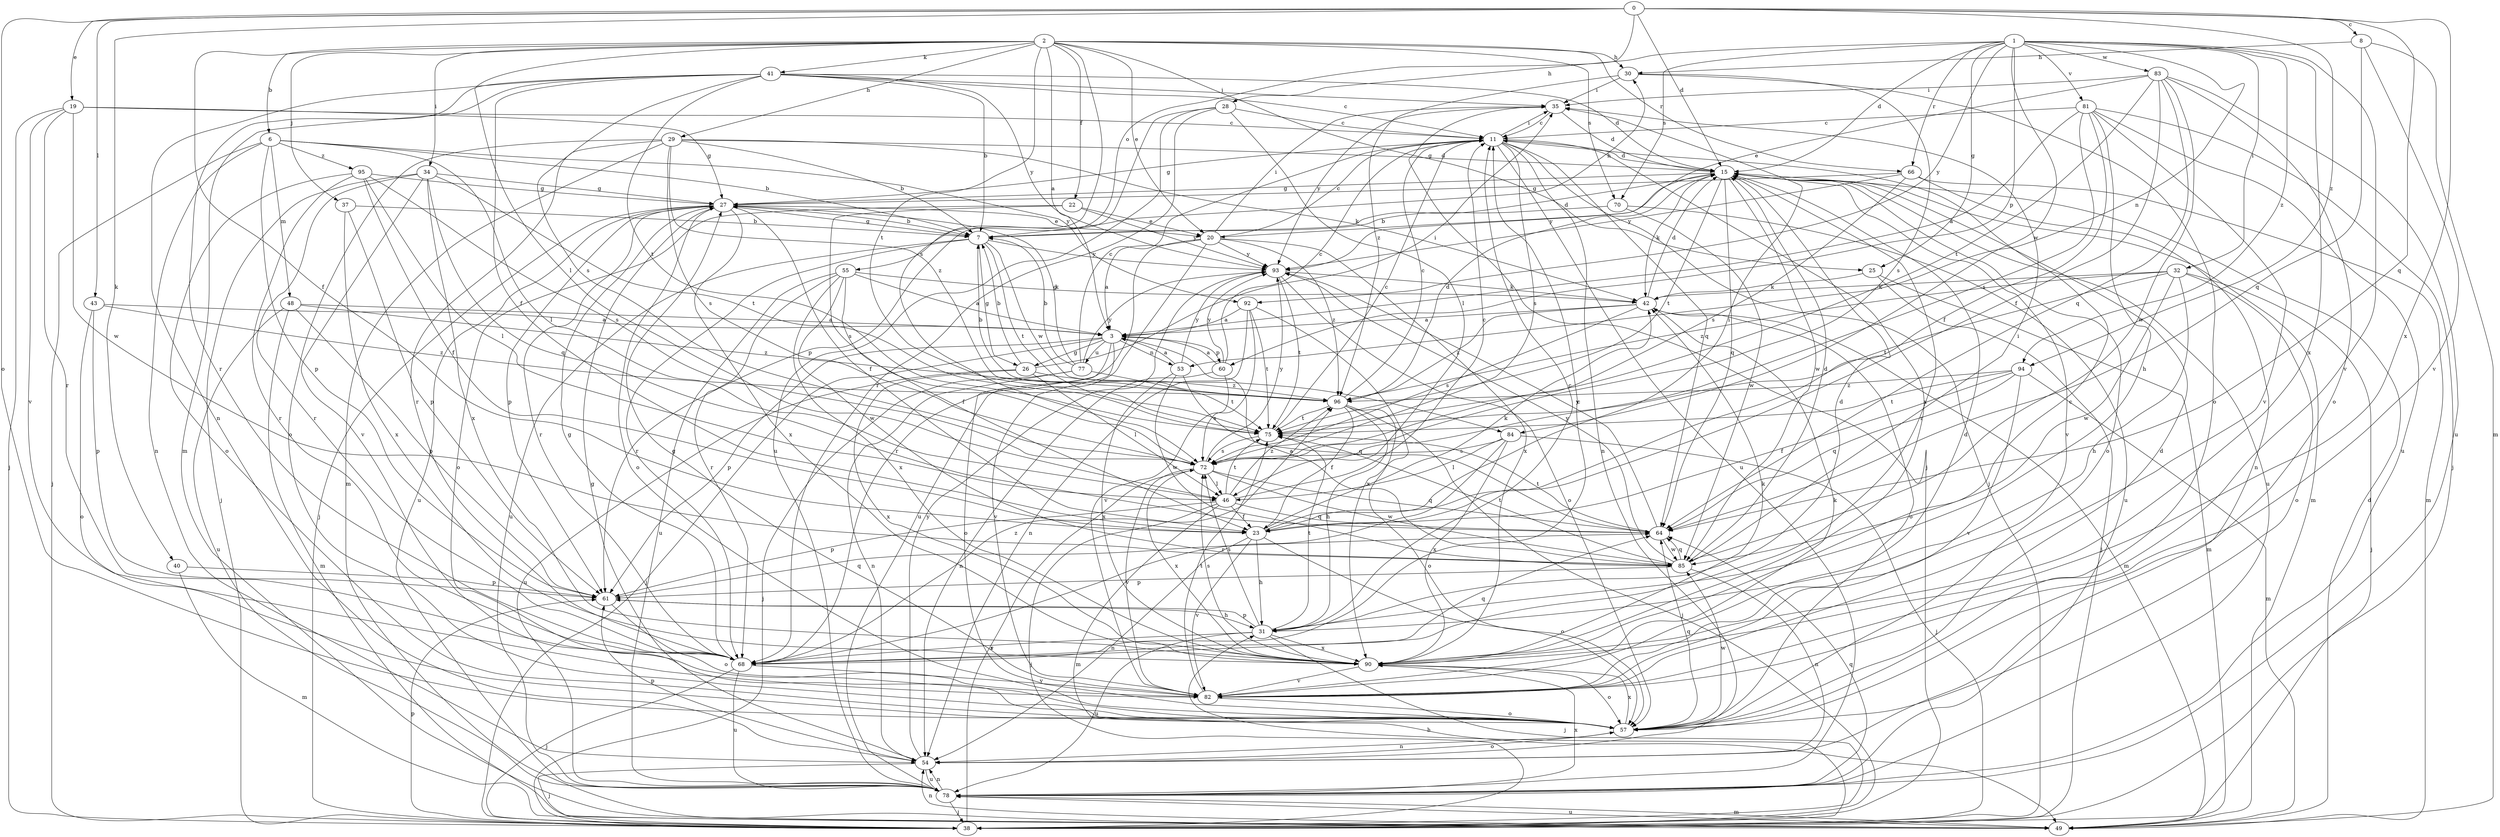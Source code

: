 strict digraph  {
0;
1;
2;
3;
6;
7;
8;
11;
15;
19;
20;
22;
23;
25;
26;
27;
28;
29;
30;
31;
32;
34;
35;
37;
38;
40;
41;
42;
43;
46;
48;
49;
53;
54;
55;
57;
60;
61;
64;
66;
68;
70;
72;
75;
77;
78;
81;
82;
83;
84;
85;
90;
92;
93;
94;
95;
96;
0 -> 8  [label=c];
0 -> 15  [label=d];
0 -> 19  [label=e];
0 -> 40  [label=k];
0 -> 43  [label=l];
0 -> 55  [label=o];
0 -> 57  [label=o];
0 -> 64  [label=q];
0 -> 90  [label=x];
0 -> 94  [label=z];
1 -> 15  [label=d];
1 -> 25  [label=g];
1 -> 28  [label=h];
1 -> 32  [label=i];
1 -> 53  [label=n];
1 -> 60  [label=p];
1 -> 66  [label=r];
1 -> 70  [label=s];
1 -> 81  [label=v];
1 -> 82  [label=v];
1 -> 83  [label=w];
1 -> 84  [label=w];
1 -> 90  [label=x];
1 -> 92  [label=y];
1 -> 94  [label=z];
2 -> 3  [label=a];
2 -> 6  [label=b];
2 -> 20  [label=e];
2 -> 22  [label=f];
2 -> 23  [label=f];
2 -> 25  [label=g];
2 -> 29  [label=h];
2 -> 30  [label=h];
2 -> 34  [label=i];
2 -> 37  [label=j];
2 -> 41  [label=k];
2 -> 46  [label=l];
2 -> 66  [label=r];
2 -> 70  [label=s];
2 -> 72  [label=s];
2 -> 75  [label=t];
3 -> 26  [label=g];
3 -> 38  [label=j];
3 -> 53  [label=n];
3 -> 57  [label=o];
3 -> 60  [label=p];
3 -> 61  [label=p];
3 -> 77  [label=u];
3 -> 82  [label=v];
6 -> 7  [label=b];
6 -> 38  [label=j];
6 -> 46  [label=l];
6 -> 48  [label=m];
6 -> 54  [label=n];
6 -> 61  [label=p];
6 -> 92  [label=y];
6 -> 95  [label=z];
7 -> 15  [label=d];
7 -> 26  [label=g];
7 -> 27  [label=g];
7 -> 30  [label=h];
7 -> 68  [label=r];
7 -> 75  [label=t];
7 -> 78  [label=u];
7 -> 84  [label=w];
7 -> 93  [label=y];
8 -> 30  [label=h];
8 -> 49  [label=m];
8 -> 64  [label=q];
8 -> 82  [label=v];
11 -> 15  [label=d];
11 -> 27  [label=g];
11 -> 35  [label=i];
11 -> 38  [label=j];
11 -> 54  [label=n];
11 -> 64  [label=q];
11 -> 72  [label=s];
11 -> 78  [label=u];
11 -> 90  [label=x];
15 -> 27  [label=g];
15 -> 42  [label=k];
15 -> 49  [label=m];
15 -> 57  [label=o];
15 -> 64  [label=q];
15 -> 68  [label=r];
15 -> 75  [label=t];
15 -> 78  [label=u];
15 -> 82  [label=v];
15 -> 85  [label=w];
15 -> 93  [label=y];
19 -> 11  [label=c];
19 -> 27  [label=g];
19 -> 38  [label=j];
19 -> 68  [label=r];
19 -> 82  [label=v];
19 -> 85  [label=w];
20 -> 3  [label=a];
20 -> 11  [label=c];
20 -> 35  [label=i];
20 -> 68  [label=r];
20 -> 78  [label=u];
20 -> 90  [label=x];
20 -> 93  [label=y];
20 -> 96  [label=z];
22 -> 20  [label=e];
22 -> 57  [label=o];
22 -> 72  [label=s];
22 -> 93  [label=y];
23 -> 31  [label=h];
23 -> 35  [label=i];
23 -> 42  [label=k];
23 -> 54  [label=n];
23 -> 57  [label=o];
23 -> 82  [label=v];
25 -> 38  [label=j];
25 -> 42  [label=k];
25 -> 49  [label=m];
26 -> 7  [label=b];
26 -> 35  [label=i];
26 -> 46  [label=l];
26 -> 78  [label=u];
26 -> 90  [label=x];
26 -> 96  [label=z];
27 -> 7  [label=b];
27 -> 20  [label=e];
27 -> 23  [label=f];
27 -> 38  [label=j];
27 -> 57  [label=o];
27 -> 61  [label=p];
27 -> 68  [label=r];
27 -> 78  [label=u];
27 -> 90  [label=x];
28 -> 11  [label=c];
28 -> 46  [label=l];
28 -> 61  [label=p];
28 -> 68  [label=r];
28 -> 78  [label=u];
29 -> 7  [label=b];
29 -> 15  [label=d];
29 -> 42  [label=k];
29 -> 49  [label=m];
29 -> 57  [label=o];
29 -> 68  [label=r];
29 -> 72  [label=s];
29 -> 96  [label=z];
30 -> 35  [label=i];
30 -> 57  [label=o];
30 -> 72  [label=s];
30 -> 96  [label=z];
31 -> 11  [label=c];
31 -> 15  [label=d];
31 -> 38  [label=j];
31 -> 61  [label=p];
31 -> 68  [label=r];
31 -> 72  [label=s];
31 -> 75  [label=t];
31 -> 78  [label=u];
31 -> 90  [label=x];
32 -> 31  [label=h];
32 -> 38  [label=j];
32 -> 42  [label=k];
32 -> 57  [label=o];
32 -> 75  [label=t];
32 -> 85  [label=w];
32 -> 96  [label=z];
34 -> 27  [label=g];
34 -> 38  [label=j];
34 -> 64  [label=q];
34 -> 68  [label=r];
34 -> 75  [label=t];
34 -> 82  [label=v];
34 -> 90  [label=x];
35 -> 11  [label=c];
35 -> 15  [label=d];
35 -> 38  [label=j];
35 -> 93  [label=y];
37 -> 7  [label=b];
37 -> 61  [label=p];
37 -> 90  [label=x];
38 -> 31  [label=h];
38 -> 61  [label=p];
38 -> 72  [label=s];
40 -> 49  [label=m];
40 -> 61  [label=p];
41 -> 7  [label=b];
41 -> 11  [label=c];
41 -> 15  [label=d];
41 -> 23  [label=f];
41 -> 35  [label=i];
41 -> 49  [label=m];
41 -> 54  [label=n];
41 -> 68  [label=r];
41 -> 72  [label=s];
41 -> 75  [label=t];
41 -> 93  [label=y];
42 -> 3  [label=a];
42 -> 15  [label=d];
42 -> 49  [label=m];
42 -> 57  [label=o];
42 -> 72  [label=s];
42 -> 96  [label=z];
43 -> 3  [label=a];
43 -> 57  [label=o];
43 -> 61  [label=p];
43 -> 96  [label=z];
46 -> 11  [label=c];
46 -> 23  [label=f];
46 -> 38  [label=j];
46 -> 49  [label=m];
46 -> 61  [label=p];
46 -> 64  [label=q];
46 -> 75  [label=t];
46 -> 96  [label=z];
48 -> 3  [label=a];
48 -> 49  [label=m];
48 -> 61  [label=p];
48 -> 78  [label=u];
48 -> 96  [label=z];
49 -> 15  [label=d];
49 -> 54  [label=n];
49 -> 78  [label=u];
53 -> 3  [label=a];
53 -> 64  [label=q];
53 -> 85  [label=w];
53 -> 90  [label=x];
53 -> 93  [label=y];
54 -> 27  [label=g];
54 -> 38  [label=j];
54 -> 57  [label=o];
54 -> 61  [label=p];
54 -> 78  [label=u];
54 -> 93  [label=y];
55 -> 3  [label=a];
55 -> 23  [label=f];
55 -> 42  [label=k];
55 -> 68  [label=r];
55 -> 78  [label=u];
55 -> 85  [label=w];
55 -> 90  [label=x];
57 -> 15  [label=d];
57 -> 54  [label=n];
57 -> 64  [label=q];
57 -> 85  [label=w];
57 -> 90  [label=x];
60 -> 3  [label=a];
60 -> 11  [label=c];
60 -> 54  [label=n];
60 -> 72  [label=s];
60 -> 93  [label=y];
61 -> 31  [label=h];
61 -> 57  [label=o];
61 -> 64  [label=q];
64 -> 75  [label=t];
64 -> 85  [label=w];
64 -> 93  [label=y];
66 -> 27  [label=g];
66 -> 49  [label=m];
66 -> 54  [label=n];
66 -> 72  [label=s];
66 -> 93  [label=y];
68 -> 11  [label=c];
68 -> 27  [label=g];
68 -> 38  [label=j];
68 -> 64  [label=q];
68 -> 78  [label=u];
68 -> 82  [label=v];
68 -> 96  [label=z];
70 -> 7  [label=b];
70 -> 78  [label=u];
70 -> 85  [label=w];
72 -> 46  [label=l];
72 -> 64  [label=q];
72 -> 82  [label=v];
72 -> 85  [label=w];
72 -> 90  [label=x];
72 -> 93  [label=y];
75 -> 11  [label=c];
75 -> 72  [label=s];
77 -> 7  [label=b];
77 -> 11  [label=c];
77 -> 27  [label=g];
77 -> 38  [label=j];
77 -> 54  [label=n];
77 -> 75  [label=t];
77 -> 93  [label=y];
78 -> 38  [label=j];
78 -> 49  [label=m];
78 -> 54  [label=n];
78 -> 64  [label=q];
78 -> 90  [label=x];
81 -> 3  [label=a];
81 -> 11  [label=c];
81 -> 23  [label=f];
81 -> 31  [label=h];
81 -> 38  [label=j];
81 -> 72  [label=s];
81 -> 78  [label=u];
81 -> 82  [label=v];
82 -> 15  [label=d];
82 -> 27  [label=g];
82 -> 42  [label=k];
82 -> 57  [label=o];
82 -> 75  [label=t];
83 -> 20  [label=e];
83 -> 23  [label=f];
83 -> 35  [label=i];
83 -> 57  [label=o];
83 -> 64  [label=q];
83 -> 75  [label=t];
83 -> 78  [label=u];
83 -> 85  [label=w];
84 -> 38  [label=j];
84 -> 46  [label=l];
84 -> 68  [label=r];
84 -> 72  [label=s];
84 -> 90  [label=x];
85 -> 3  [label=a];
85 -> 15  [label=d];
85 -> 35  [label=i];
85 -> 54  [label=n];
85 -> 61  [label=p];
85 -> 64  [label=q];
85 -> 75  [label=t];
85 -> 93  [label=y];
90 -> 11  [label=c];
90 -> 42  [label=k];
90 -> 57  [label=o];
90 -> 72  [label=s];
90 -> 82  [label=v];
92 -> 3  [label=a];
92 -> 54  [label=n];
92 -> 75  [label=t];
92 -> 82  [label=v];
92 -> 90  [label=x];
93 -> 42  [label=k];
93 -> 57  [label=o];
93 -> 75  [label=t];
94 -> 23  [label=f];
94 -> 49  [label=m];
94 -> 64  [label=q];
94 -> 75  [label=t];
94 -> 82  [label=v];
94 -> 96  [label=z];
95 -> 23  [label=f];
95 -> 27  [label=g];
95 -> 46  [label=l];
95 -> 57  [label=o];
95 -> 68  [label=r];
95 -> 72  [label=s];
96 -> 7  [label=b];
96 -> 11  [label=c];
96 -> 15  [label=d];
96 -> 23  [label=f];
96 -> 31  [label=h];
96 -> 38  [label=j];
96 -> 57  [label=o];
96 -> 75  [label=t];
}
